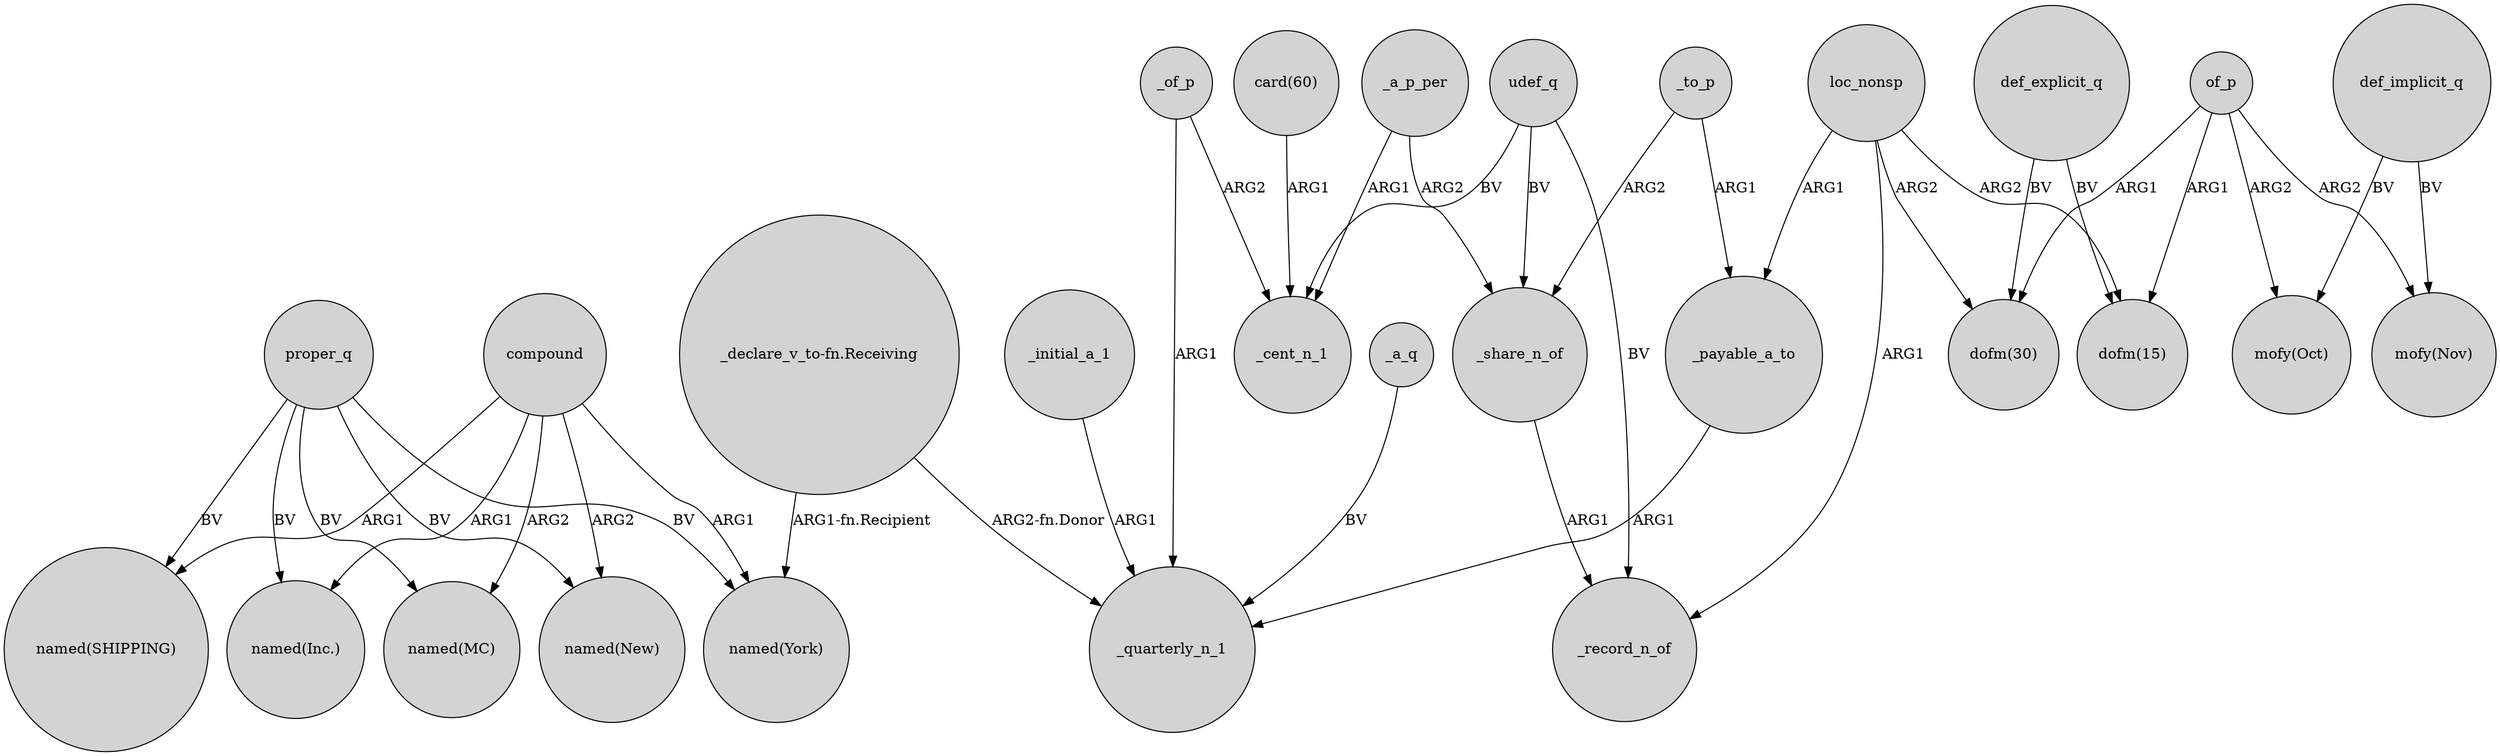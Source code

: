 digraph {
	node [shape=circle style=filled]
	compound -> "named(MC)" [label=ARG2]
	loc_nonsp -> "dofm(15)" [label=ARG2]
	udef_q -> _record_n_of [label=BV]
	of_p -> "mofy(Nov)" [label=ARG2]
	_a_p_per -> _cent_n_1 [label=ARG1]
	compound -> "named(New)" [label=ARG2]
	_of_p -> _quarterly_n_1 [label=ARG1]
	proper_q -> "named(MC)" [label=BV]
	of_p -> "mofy(Oct)" [label=ARG2]
	proper_q -> "named(New)" [label=BV]
	_to_p -> _share_n_of [label=ARG2]
	def_explicit_q -> "dofm(30)" [label=BV]
	_to_p -> _payable_a_to [label=ARG1]
	udef_q -> _cent_n_1 [label=BV]
	proper_q -> "named(Inc.)" [label=BV]
	proper_q -> "named(York)" [label=BV]
	_of_p -> _cent_n_1 [label=ARG2]
	_a_p_per -> _share_n_of [label=ARG2]
	_share_n_of -> _record_n_of [label=ARG1]
	udef_q -> _share_n_of [label=BV]
	"_declare_v_to-fn.Receiving" -> "named(York)" [label="ARG1-fn.Recipient"]
	proper_q -> "named(SHIPPING)" [label=BV]
	compound -> "named(SHIPPING)" [label=ARG1]
	"card(60)" -> _cent_n_1 [label=ARG1]
	_a_q -> _quarterly_n_1 [label=BV]
	_payable_a_to -> _quarterly_n_1 [label=ARG1]
	loc_nonsp -> _payable_a_to [label=ARG1]
	def_implicit_q -> "mofy(Oct)" [label=BV]
	"_declare_v_to-fn.Receiving" -> _quarterly_n_1 [label="ARG2-fn.Donor"]
	of_p -> "dofm(15)" [label=ARG1]
	of_p -> "dofm(30)" [label=ARG1]
	def_explicit_q -> "dofm(15)" [label=BV]
	def_implicit_q -> "mofy(Nov)" [label=BV]
	compound -> "named(York)" [label=ARG1]
	compound -> "named(Inc.)" [label=ARG1]
	loc_nonsp -> "dofm(30)" [label=ARG2]
	_initial_a_1 -> _quarterly_n_1 [label=ARG1]
	loc_nonsp -> _record_n_of [label=ARG1]
}
